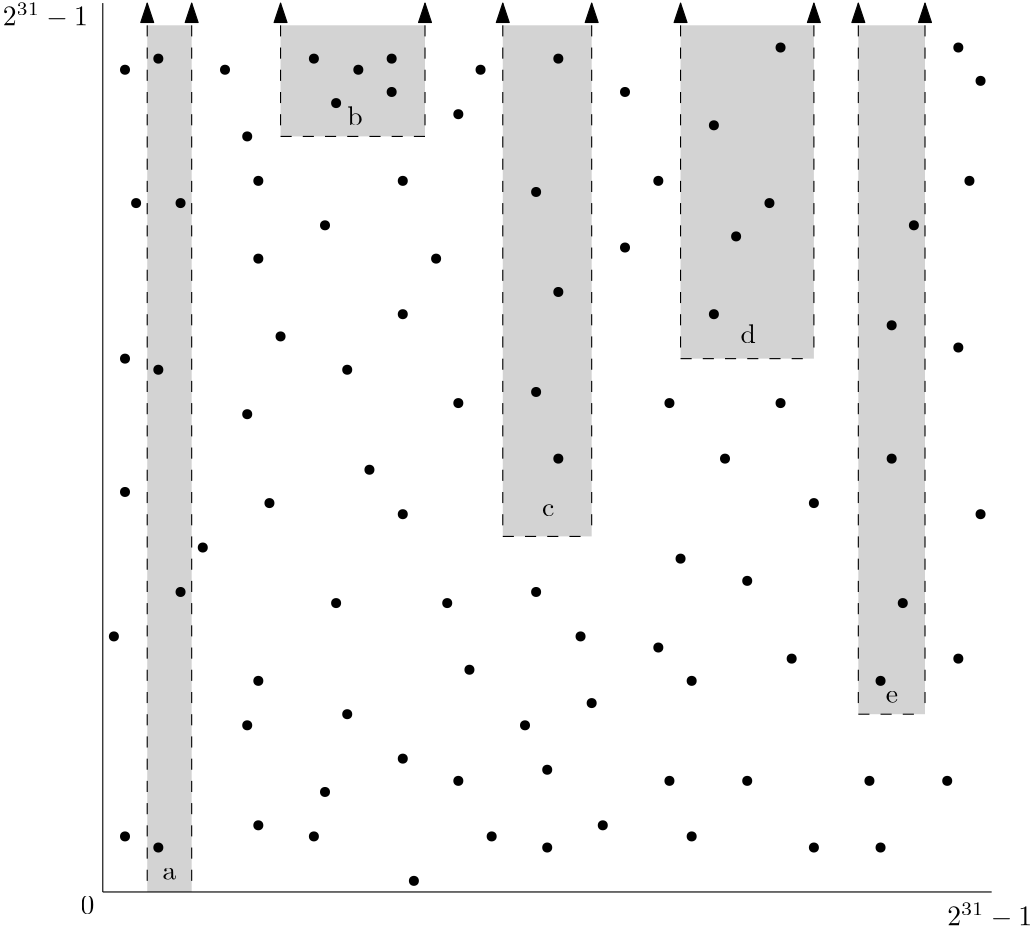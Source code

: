 <?xml version="1.0"?>
<!DOCTYPE ipe SYSTEM "ipe.dtd">
<ipe version="70107" creator="Ipe 7.2.2">
<info created="D:20160503132223" modified="D:20160528172835"/>
<ipestyle name="basic">
<symbol name="arrow/arc(spx)">
<path stroke="sym-stroke" fill="sym-stroke" pen="sym-pen">
0 0 m
-1 0.333 l
-1 -0.333 l
h
</path>
</symbol>
<symbol name="arrow/farc(spx)">
<path stroke="sym-stroke" fill="white" pen="sym-pen">
0 0 m
-1 0.333 l
-1 -0.333 l
h
</path>
</symbol>
<symbol name="mark/circle(sx)" transformations="translations">
<path fill="sym-stroke">
0.6 0 0 0.6 0 0 e
0.4 0 0 0.4 0 0 e
</path>
</symbol>
<symbol name="mark/disk(sx)" transformations="translations">
<path fill="sym-stroke">
0.6 0 0 0.6 0 0 e
</path>
</symbol>
<symbol name="mark/fdisk(sfx)" transformations="translations">
<group>
<path fill="sym-fill">
0.5 0 0 0.5 0 0 e
</path>
<path fill="sym-stroke" fillrule="eofill">
0.6 0 0 0.6 0 0 e
0.4 0 0 0.4 0 0 e
</path>
</group>
</symbol>
<symbol name="mark/box(sx)" transformations="translations">
<path fill="sym-stroke" fillrule="eofill">
-0.6 -0.6 m
0.6 -0.6 l
0.6 0.6 l
-0.6 0.6 l
h
-0.4 -0.4 m
0.4 -0.4 l
0.4 0.4 l
-0.4 0.4 l
h
</path>
</symbol>
<symbol name="mark/square(sx)" transformations="translations">
<path fill="sym-stroke">
-0.6 -0.6 m
0.6 -0.6 l
0.6 0.6 l
-0.6 0.6 l
h
</path>
</symbol>
<symbol name="mark/fsquare(sfx)" transformations="translations">
<group>
<path fill="sym-fill">
-0.5 -0.5 m
0.5 -0.5 l
0.5 0.5 l
-0.5 0.5 l
h
</path>
<path fill="sym-stroke" fillrule="eofill">
-0.6 -0.6 m
0.6 -0.6 l
0.6 0.6 l
-0.6 0.6 l
h
-0.4 -0.4 m
0.4 -0.4 l
0.4 0.4 l
-0.4 0.4 l
h
</path>
</group>
</symbol>
<symbol name="mark/cross(sx)" transformations="translations">
<group>
<path fill="sym-stroke">
-0.43 -0.57 m
0.57 0.43 l
0.43 0.57 l
-0.57 -0.43 l
h
</path>
<path fill="sym-stroke">
-0.43 0.57 m
0.57 -0.43 l
0.43 -0.57 l
-0.57 0.43 l
h
</path>
</group>
</symbol>
<symbol name="arrow/fnormal(spx)">
<path stroke="sym-stroke" fill="white" pen="sym-pen">
0 0 m
-1 0.333 l
-1 -0.333 l
h
</path>
</symbol>
<symbol name="arrow/pointed(spx)">
<path stroke="sym-stroke" fill="sym-stroke" pen="sym-pen">
0 0 m
-1 0.333 l
-0.8 0 l
-1 -0.333 l
h
</path>
</symbol>
<symbol name="arrow/fpointed(spx)">
<path stroke="sym-stroke" fill="white" pen="sym-pen">
0 0 m
-1 0.333 l
-0.8 0 l
-1 -0.333 l
h
</path>
</symbol>
<symbol name="arrow/linear(spx)">
<path stroke="sym-stroke" pen="sym-pen">
-1 0.333 m
0 0 l
-1 -0.333 l
</path>
</symbol>
<symbol name="arrow/fdouble(spx)">
<path stroke="sym-stroke" fill="white" pen="sym-pen">
0 0 m
-1 0.333 l
-1 -0.333 l
h
-1 0 m
-2 0.333 l
-2 -0.333 l
h
</path>
</symbol>
<symbol name="arrow/double(spx)">
<path stroke="sym-stroke" fill="sym-stroke" pen="sym-pen">
0 0 m
-1 0.333 l
-1 -0.333 l
h
-1 0 m
-2 0.333 l
-2 -0.333 l
h
</path>
</symbol>
<pen name="heavier" value="0.8"/>
<pen name="fat" value="1.2"/>
<pen name="ultrafat" value="2"/>
<symbolsize name="large" value="5"/>
<symbolsize name="small" value="2"/>
<symbolsize name="tiny" value="1.1"/>
<arrowsize name="large" value="10"/>
<arrowsize name="small" value="5"/>
<arrowsize name="tiny" value="3"/>
<color name="red" value="1 0 0"/>
<color name="green" value="0 1 0"/>
<color name="blue" value="0 0 1"/>
<color name="yellow" value="1 1 0"/>
<color name="orange" value="1 0.647 0"/>
<color name="gold" value="1 0.843 0"/>
<color name="purple" value="0.627 0.125 0.941"/>
<color name="gray" value="0.745"/>
<color name="brown" value="0.647 0.165 0.165"/>
<color name="navy" value="0 0 0.502"/>
<color name="pink" value="1 0.753 0.796"/>
<color name="seagreen" value="0.18 0.545 0.341"/>
<color name="turquoise" value="0.251 0.878 0.816"/>
<color name="violet" value="0.933 0.51 0.933"/>
<color name="darkblue" value="0 0 0.545"/>
<color name="darkcyan" value="0 0.545 0.545"/>
<color name="darkgray" value="0.663"/>
<color name="darkgreen" value="0 0.392 0"/>
<color name="darkmagenta" value="0.545 0 0.545"/>
<color name="darkorange" value="1 0.549 0"/>
<color name="darkred" value="0.545 0 0"/>
<color name="lightblue" value="0.678 0.847 0.902"/>
<color name="lightcyan" value="0.878 1 1"/>
<color name="lightgray" value="0.827"/>
<color name="lightgreen" value="0.565 0.933 0.565"/>
<color name="lightyellow" value="1 1 0.878"/>
<dashstyle name="dashed" value="[4] 0"/>
<dashstyle name="dotted" value="[1 3] 0"/>
<dashstyle name="dash dotted" value="[4 2 1 2] 0"/>
<dashstyle name="dash dot dotted" value="[4 2 1 2 1 2] 0"/>
<textsize name="large" value="\large"/>
<textsize name="Large" value="\Large"/>
<textsize name="LARGE" value="\LARGE"/>
<textsize name="huge" value="\huge"/>
<textsize name="Huge" value="\Huge"/>
<textsize name="small" value="\small"/>
<textsize name="footnote" value="\footnotesize"/>
<textsize name="tiny" value="\tiny"/>
<textstyle name="center" begin="\begin{center}" end="\end{center}"/>
<textstyle name="itemize" begin="\begin{itemize}" end="\end{itemize}"/>
<textstyle name="item" begin="\begin{itemize}\item{}" end="\end{itemize}"/>
<gridsize name="4 pts" value="4"/>
<gridsize name="8 pts (~3 mm)" value="8"/>
<gridsize name="16 pts (~6 mm)" value="16"/>
<gridsize name="32 pts (~12 mm)" value="32"/>
<gridsize name="10 pts (~3.5 mm)" value="10"/>
<gridsize name="20 pts (~7 mm)" value="20"/>
<gridsize name="14 pts (~5 mm)" value="14"/>
<gridsize name="28 pts (~10 mm)" value="28"/>
<gridsize name="56 pts (~20 mm)" value="56"/>
<anglesize name="90 deg" value="90"/>
<anglesize name="60 deg" value="60"/>
<anglesize name="45 deg" value="45"/>
<anglesize name="30 deg" value="30"/>
<anglesize name="22.5 deg" value="22.5"/>
<tiling name="falling" angle="-60" step="4" width="1"/>
<tiling name="rising" angle="30" step="4" width="1"/>
</ipestyle>
<page>
<layer name="alpha"/>
<view layers="alpha" active="alpha"/>
<path layer="alpha" matrix="1 0 0 1.25 0 -160" stroke="black">
128 768 m
128 512 l
128 512 l
</path>
<use name="mark/disk(sx)" pos="348 776" size="normal" stroke="black"/>
<use name="mark/disk(sx)" pos="368 724" size="normal" stroke="black"/>
<use name="mark/disk(sx)" pos="352 708" size="normal" stroke="black"/>
<use name="mark/disk(sx)" pos="352 740" size="normal" stroke="black"/>
<use name="mark/disk(sx)" pos="408 776" size="normal" stroke="black"/>
<use name="mark/disk(sx)" pos="408 680" size="normal" stroke="black"/>
<use name="mark/disk(sx)" pos="416 632" size="normal" stroke="black"/>
<use name="mark/disk(sx)" pos="408 564" size="normal" stroke="black"/>
<path fill="lightgray">
144 480 m
144 792 l
160 792 l
160 480 l
h
</path>
<path stroke="black" dash="dashed" rarrow="normal/normal">
144 800 m
144 480 l
144 480 l
</path>
<path stroke="black" dash="dashed" rarrow="normal/normal">
160 800 m
160 480 l
160 480 l
</path>
<path stroke="black">
448 480 m
128 480 l
128 480 l
</path>
<use name="mark/disk(sx)" pos="148 780" size="normal" stroke="black"/>
<use name="mark/disk(sx)" pos="156 728" size="normal" stroke="black"/>
<use name="mark/disk(sx)" pos="148 668" size="normal" stroke="black"/>
<use name="mark/disk(sx)" pos="156 588" size="normal" stroke="black"/>
<use name="mark/disk(sx)" pos="148 496" size="normal" stroke="black"/>
<path fill="lightgray">
192 752 m
192 792 l
244 792 l
244 752 l
h
</path>
<path stroke="black" dash="dashed" rarrow="normal/normal">
192 800 m
192 752 l
192 752 l
</path>
<path stroke="black" dash="dashed" rarrow="normal/normal">
244 800 m
244 752 l
244 752 l
</path>
<path stroke="black" dash="dashed">
192 752 m
244 752 l
244 752 l
</path>
<use name="mark/disk(sx)" pos="204 780" size="normal" stroke="black"/>
<use name="mark/disk(sx)" pos="232 768" size="normal" stroke="black"/>
<use name="mark/disk(sx)" pos="212 764" size="normal" stroke="black"/>
<use name="mark/disk(sx)" pos="220 776" size="normal" stroke="black"/>
<use name="mark/disk(sx)" pos="232 780" size="normal" stroke="black"/>
<path fill="lightgray">
272 608 m
272 792 l
304 792 l
304 608 l
h
</path>
<path stroke="black" dash="dashed">
272 608 m
304 608 l
304 608 l
</path>
<path stroke="black" dash="dashed" rarrow="normal/normal">
272 800 m
272 608 l
272 608 l
</path>
<path stroke="black" dash="dashed" rarrow="normal/normal">
304 800 m
304 608 l
304 608 l
</path>
<use name="mark/disk(sx)" pos="292 780" size="normal" stroke="black"/>
<use name="mark/disk(sx)" pos="284 732" size="normal" stroke="black"/>
<use name="mark/disk(sx)" pos="292 696" size="normal" stroke="black"/>
<use name="mark/disk(sx)" pos="284 660" size="normal" stroke="black"/>
<use name="mark/disk(sx)" pos="292 636" size="normal" stroke="black"/>
<path fill="lightgray">
336 672 m
336 792 l
384 792 l
384 672 l
h
</path>
<path stroke="black" dash="dashed" rarrow="normal/normal">
336 800 m
336 672 l
336 672 l
</path>
<path stroke="black" dash="dashed">
336 672 m
384 672 l
384 672 l
</path>
<path stroke="black" dash="dashed" rarrow="normal/normal">
384 800 m
384 672 l
384 672 l
</path>
<use name="mark/disk(sx)" pos="372 784" size="normal" stroke="black"/>
<use name="mark/disk(sx)" pos="348 756" size="normal" stroke="black"/>
<use name="mark/disk(sx)" pos="368 728" size="normal" stroke="black"/>
<use name="mark/disk(sx)" pos="356 716" size="normal" stroke="black"/>
<use name="mark/disk(sx)" pos="348 688" size="normal" stroke="black"/>
<path fill="lightgray">
400 544 m
400 792 l
424 792 l
424 544 l
h
</path>
<path stroke="black" dash="dashed" rarrow="normal/normal">
400 800 m
400 544 l
400 544 l
</path>
<path stroke="black" dash="dashed">
400 544 m
424 544 l
424 544 l
</path>
<path stroke="black" dash="dashed" rarrow="normal/normal">
424 800 m
424 544 l
424 544 l
</path>
<use name="mark/disk(sx)" pos="420 720" size="normal" stroke="black"/>
<use name="mark/disk(sx)" pos="412 684" size="normal" stroke="black"/>
<use name="mark/disk(sx)" pos="412 636" size="normal" stroke="black"/>
<use name="mark/disk(sx)" pos="416 584" size="normal" stroke="black"/>
<use name="mark/disk(sx)" pos="408 556" size="normal" stroke="black"/>
<use name="mark/disk(sx)" pos="172 776" size="normal" stroke="black"/>
<use name="mark/disk(sx)" pos="184 708" size="normal" stroke="black"/>
<use name="mark/disk(sx)" pos="180 652" size="normal" stroke="black"/>
<use name="mark/disk(sx)" pos="216 668" size="normal" stroke="black"/>
<use name="mark/disk(sx)" pos="248 708" size="normal" stroke="black"/>
<use name="mark/disk(sx)" pos="236 736" size="normal" stroke="black"/>
<use name="mark/disk(sx)" pos="208 720" size="normal" stroke="black"/>
<use name="mark/disk(sx)" pos="224 632" size="normal" stroke="black"/>
<use name="mark/disk(sx)" pos="212 584" size="normal" stroke="black"/>
<use name="mark/disk(sx)" pos="184 556" size="normal" stroke="black"/>
<use name="mark/disk(sx)" pos="208 516" size="normal" stroke="black"/>
<use name="mark/disk(sx)" pos="268 500" size="normal" stroke="black"/>
<use name="mark/disk(sx)" pos="280 540" size="normal" stroke="black"/>
<use name="mark/disk(sx)" pos="260 560" size="normal" stroke="black"/>
<use name="mark/disk(sx)" pos="252 584" size="normal" stroke="black"/>
<use name="mark/disk(sx)" pos="256 656" size="normal" stroke="black"/>
<use name="mark/disk(sx)" pos="164 604" size="normal" stroke="black"/>
<use name="mark/disk(sx)" pos="188 620" size="normal" stroke="black"/>
<use name="mark/disk(sx)" pos="216 544" size="normal" stroke="black"/>
<use name="mark/disk(sx)" pos="236 616" size="normal" stroke="black"/>
<use name="mark/disk(sx)" pos="236 688" size="normal" stroke="black"/>
<use name="mark/disk(sx)" pos="192 680" size="normal" stroke="black"/>
<use name="mark/disk(sx)" pos="332 520" size="normal" stroke="black"/>
<use name="mark/disk(sx)" pos="336 600" size="normal" stroke="black"/>
<use name="mark/disk(sx)" pos="300 572" size="normal" stroke="black"/>
<use name="mark/disk(sx)" pos="352 636" size="normal" stroke="black"/>
<use name="mark/disk(sx)" pos="372 656" size="normal" stroke="black"/>
<use name="mark/disk(sx)" pos="332 656" size="normal" stroke="black"/>
<use name="mark/disk(sx)" pos="376 564" size="normal" stroke="black"/>
<use name="mark/disk(sx)" pos="360 520" size="normal" stroke="black"/>
<use name="mark/disk(sx)" pos="340 556" size="normal" stroke="black"/>
<use name="mark/disk(sx)" pos="360 592" size="normal" stroke="black"/>
<use name="mark/disk(sx)" pos="384 620" size="normal" stroke="black"/>
<use name="mark/disk(sx)" pos="384 496" size="normal" stroke="black"/>
<use name="mark/disk(sx)" pos="288 496" size="normal" stroke="black"/>
<use name="mark/disk(sx)" pos="288 524" size="normal" stroke="black"/>
<use name="mark/disk(sx)" pos="256 520" size="normal" stroke="black"/>
<use name="mark/disk(sx)" pos="240 484" size="normal" stroke="black"/>
<use name="mark/disk(sx)" pos="204 500" size="normal" stroke="black"/>
<use name="mark/disk(sx)" pos="184 504" size="normal" stroke="black"/>
<use name="mark/disk(sx)" pos="180 540" size="normal" stroke="black"/>
<use name="mark/disk(sx)" pos="236 528" size="normal" stroke="black"/>
<use name="mark/disk(sx)" pos="408 496" size="normal" stroke="black"/>
<use name="mark/disk(sx)" pos="432 520" size="normal" stroke="black"/>
<use name="mark/disk(sx)" pos="404 520" size="normal" stroke="black"/>
<use name="mark/disk(sx)" pos="340 500" size="normal" stroke="black"/>
<use name="mark/disk(sx)" pos="308 504" size="normal" stroke="black"/>
<use name="mark/disk(sx)" pos="304 548" size="normal" stroke="black"/>
<use name="mark/disk(sx)" pos="328 568" size="normal" stroke="black"/>
<use name="mark/disk(sx)" pos="284 588" size="normal" stroke="black"/>
<use name="mark/disk(sx)" pos="316 712" size="normal" stroke="black"/>
<use name="mark/disk(sx)" pos="328 736" size="normal" stroke="black"/>
<use name="mark/disk(sx)" pos="316 768" size="normal" stroke="black"/>
<use name="mark/disk(sx)" pos="256 760" size="normal" stroke="black"/>
<use name="mark/disk(sx)" pos="264 776" size="normal" stroke="black"/>
<use name="mark/disk(sx)" pos="184 736" size="normal" stroke="black"/>
<use name="mark/disk(sx)" pos="180 752" size="normal" stroke="black"/>
<use name="mark/disk(sx)" pos="136 776" size="normal" stroke="black"/>
<use name="mark/disk(sx)" pos="140 728" size="normal" stroke="black"/>
<use name="mark/disk(sx)" pos="136 672" size="normal" stroke="black"/>
<use name="mark/disk(sx)" pos="136 624" size="normal" stroke="black"/>
<use name="mark/disk(sx)" pos="132 572" size="normal" stroke="black"/>
<use name="mark/disk(sx)" pos="136 500" size="normal" stroke="black"/>
<use name="mark/disk(sx)" pos="436 564" size="normal" stroke="black"/>
<use name="mark/disk(sx)" pos="444 616" size="normal" stroke="black"/>
<use name="mark/disk(sx)" pos="436 676" size="normal" stroke="black"/>
<use name="mark/disk(sx)" pos="440 736" size="normal" stroke="black"/>
<use name="mark/disk(sx)" pos="444 772" size="normal" stroke="black"/>
<use name="mark/disk(sx)" pos="436 784" size="normal" stroke="black"/>
<text matrix="1 0 0 1 1.3655 -3.54483" transformations="translations" pos="148 488" stroke="black" type="label" width="4.981" height="4.289" depth="0" valign="baseline">a</text>
<text matrix="1 0 0 1 0 -4" transformations="translations" pos="216 760" stroke="black" type="label" width="5.535" height="6.918" depth="0" valign="baseline">b</text>
<text matrix="1 0 0 1 2.10077 -0.700256" transformations="translations" pos="284 616" stroke="black" type="label" width="4.428" height="4.289" depth="0" valign="baseline">c</text>
<text matrix="1 0 0 1 1.61597 -2.42396" transformations="translations" pos="356 680" stroke="black" type="label" width="5.535" height="6.918" depth="0" valign="baseline">d</text>
<text matrix="1 0 0 1 -2.10077 -3.85141" transformations="translations" pos="412 552" stroke="black" type="label" width="4.428" height="4.289" depth="0" valign="baseline">e</text>
<text transformations="translations" pos="120 472" stroke="black" type="label" width="4.981" height="6.42" depth="0" valign="baseline">$0$</text>
<text matrix="1 0 0 1 -72 -72" transformations="translations" pos="504 540" stroke="black" type="label" width="30.58" height="8.11" depth="0.83" valign="baseline">$2^{31}-1$</text>
<text matrix="1 0 0 1 -412 252" transformations="translations" pos="504 540" stroke="black" type="label" width="30.58" height="8.11" depth="0.83" valign="baseline">$2^{31}-1$</text>
</page>
</ipe>
